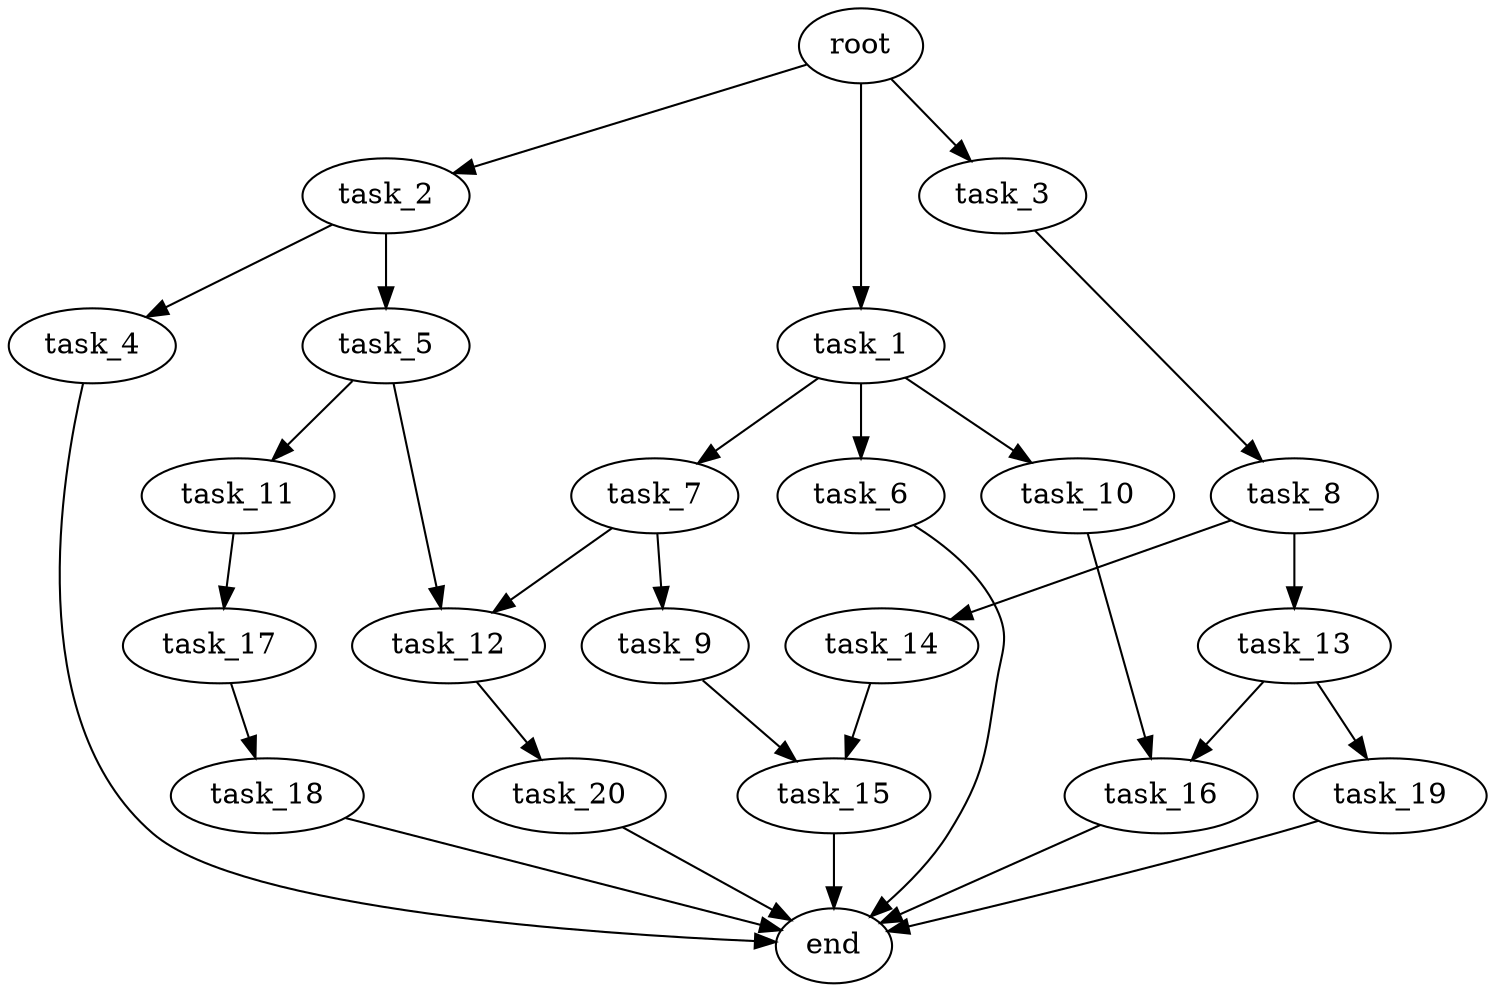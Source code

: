 digraph G {
  root [size="0.000000e+00"];
  task_1 [size="3.374546e+10"];
  task_2 [size="6.313103e+10"];
  task_3 [size="5.716804e+10"];
  task_4 [size="8.489159e+10"];
  task_5 [size="7.143694e+09"];
  task_6 [size="1.620833e+10"];
  task_7 [size="2.282951e+10"];
  task_8 [size="3.169466e+10"];
  task_9 [size="2.914272e+10"];
  task_10 [size="2.675456e+10"];
  task_11 [size="6.446798e+10"];
  task_12 [size="2.713210e+10"];
  task_13 [size="4.449539e+10"];
  task_14 [size="8.628202e+10"];
  task_15 [size="3.632285e+10"];
  task_16 [size="5.869611e+10"];
  task_17 [size="9.655295e+10"];
  task_18 [size="4.140477e+10"];
  task_19 [size="1.839678e+10"];
  task_20 [size="2.319878e+09"];
  end [size="0.000000e+00"];

  root -> task_1 [size="1.000000e-12"];
  root -> task_2 [size="1.000000e-12"];
  root -> task_3 [size="1.000000e-12"];
  task_1 -> task_6 [size="1.620833e+08"];
  task_1 -> task_7 [size="2.282951e+08"];
  task_1 -> task_10 [size="2.675456e+08"];
  task_2 -> task_4 [size="8.489159e+08"];
  task_2 -> task_5 [size="7.143694e+07"];
  task_3 -> task_8 [size="3.169466e+08"];
  task_4 -> end [size="1.000000e-12"];
  task_5 -> task_11 [size="6.446798e+08"];
  task_5 -> task_12 [size="1.356605e+08"];
  task_6 -> end [size="1.000000e-12"];
  task_7 -> task_9 [size="2.914272e+08"];
  task_7 -> task_12 [size="1.356605e+08"];
  task_8 -> task_13 [size="4.449539e+08"];
  task_8 -> task_14 [size="8.628202e+08"];
  task_9 -> task_15 [size="1.816143e+08"];
  task_10 -> task_16 [size="2.934805e+08"];
  task_11 -> task_17 [size="9.655295e+08"];
  task_12 -> task_20 [size="2.319878e+07"];
  task_13 -> task_16 [size="2.934805e+08"];
  task_13 -> task_19 [size="1.839678e+08"];
  task_14 -> task_15 [size="1.816143e+08"];
  task_15 -> end [size="1.000000e-12"];
  task_16 -> end [size="1.000000e-12"];
  task_17 -> task_18 [size="4.140477e+08"];
  task_18 -> end [size="1.000000e-12"];
  task_19 -> end [size="1.000000e-12"];
  task_20 -> end [size="1.000000e-12"];
}
